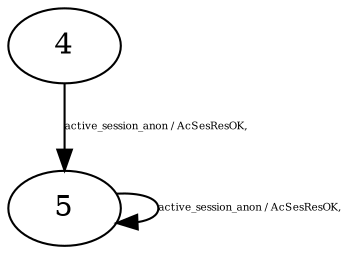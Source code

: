 digraph "Automata" { 
	 "4" [shape=ellipse,style=filled,fillcolor=white,URL="4"];
	 "5" [shape=ellipse,style=filled,fillcolor=white,URL="5"];
	 "4"->"5" [fontsize=5,label="active_session_anon / AcSesResOK,",URL="t74"];
	 "5"->"5" [fontsize=5,label="active_session_anon / AcSesResOK,",URL="t89"];
}
